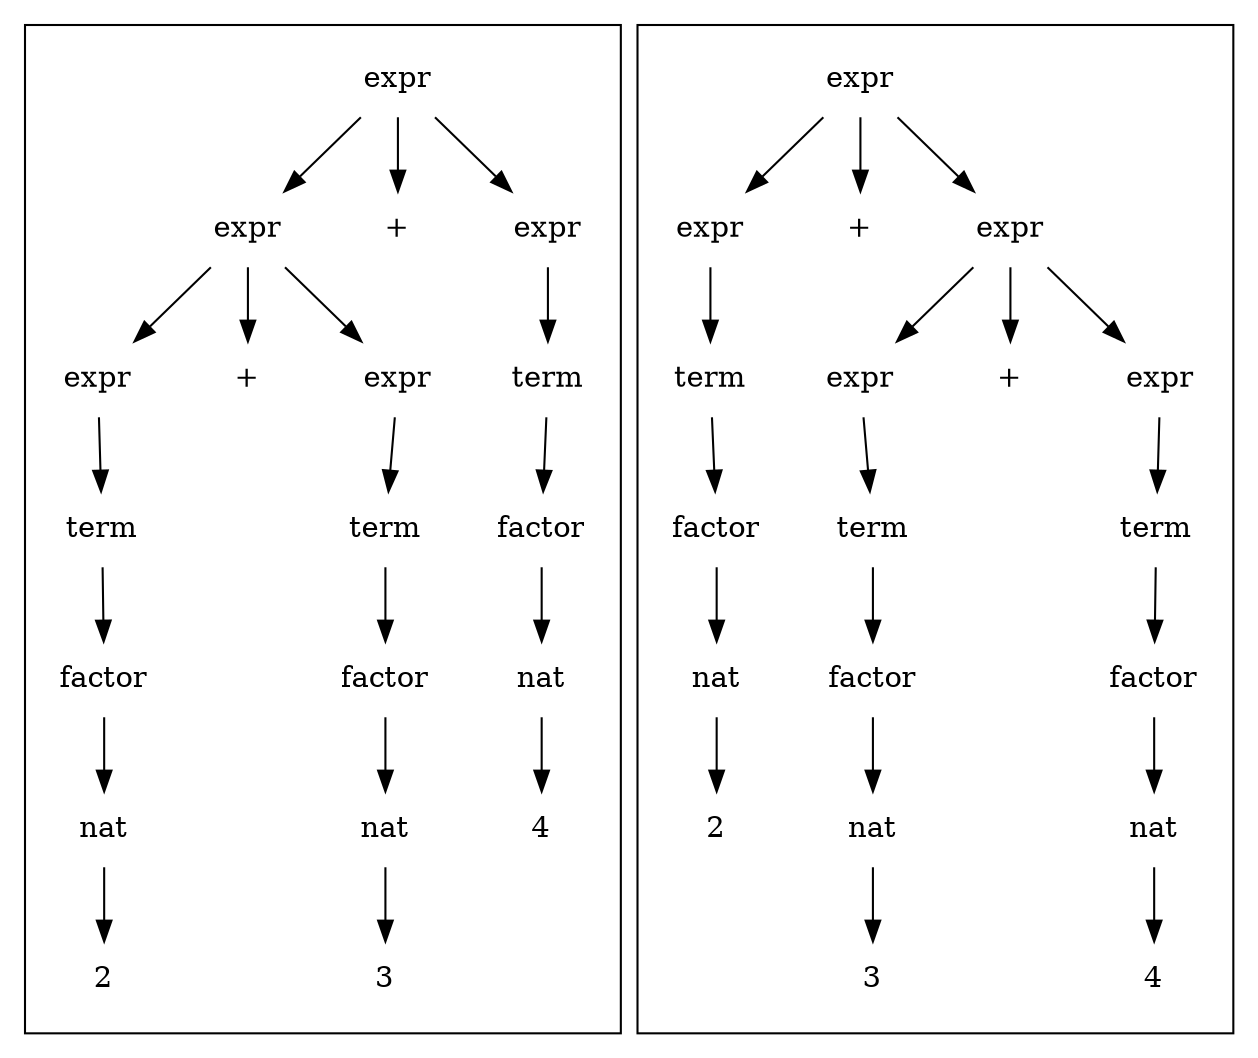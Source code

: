 digraph G {

subgraph cluster0 {
  a1  [ shape=plaintext, label="expr" ];
  a2  [ shape=plaintext, label="expr" ];
  a3  [ shape=plaintext, label="expr" ];
  a4  [ shape=plaintext, label="term" ];
  a5  [ shape=plaintext, label="factor" ];
  a6  [ shape=plaintext, label="nat" ];
  a7  [ shape=plaintext, label="2" ];
  a8  [ shape=plaintext, label="+" ];
  a9  [ shape=plaintext, label="expr" ];
  a10  [ shape=plaintext, label="term" ];
  a11  [ shape=plaintext, label="factor" ];
  a12  [ shape=plaintext, label="nat" ];
  a13  [ shape=plaintext, label="3" ];
  a14  [ shape=plaintext, label="+" ];
  a15 [ shape=plaintext, label="expr" ];
  a16  [ shape=plaintext, label="term" ];
  a17  [ shape=plaintext, label="factor" ];
  a18  [ shape=plaintext, label="nat" ];
  a19  [ shape=plaintext, label="4" ];

  a1 -> a2 -> a3 -> a4 -> a5 -> a6 -> a7;
  a2 -> a8;
  a2 -> a9 -> a10 -> a11 -> a12 -> a13;
  a1 -> a14;
  a1 -> a15 -> a16 -> a17 -> a18 -> a19;
}

subgraph cluster1 {
  b1  [ shape=plaintext, label="expr" ];
  b2  [ shape=plaintext, label="expr" ];
  b3  [ shape=plaintext, label="term" ];
  b4  [ shape=plaintext, label="factor" ];
  b5  [ shape=plaintext, label="nat" ];
  b6  [ shape=plaintext, label="2" ];
  b7  [ shape=plaintext, label="+" ];
  b8  [ shape=plaintext, label="expr" ];
  b9  [ shape=plaintext, label="expr" ];
  b10  [ shape=plaintext, label="term" ];
  b11  [ shape=plaintext, label="factor" ];
  b12  [ shape=plaintext, label="nat" ];
  b13  [ shape=plaintext, label="3" ];
  b14  [ shape=plaintext, label="+" ];
  b15  [ shape=plaintext, label="expr" ];
  b16  [ shape=plaintext, label="term" ];
  b17  [ shape=plaintext, label="factor" ];
  b18  [ shape=plaintext, label="nat" ];
  b19  [ shape=plaintext, label="4" ];

  b1 -> b2 -> b3 -> b4 -> b5 -> b6;
  b1 -> b7;
  b1 -> b8;
  b8 -> b9 -> b10 -> b11 -> b12 -> b13;
  b8 -> b14;
  b8 -> b15 -> b16 -> b17 -> b18 -> b19;
}

}


